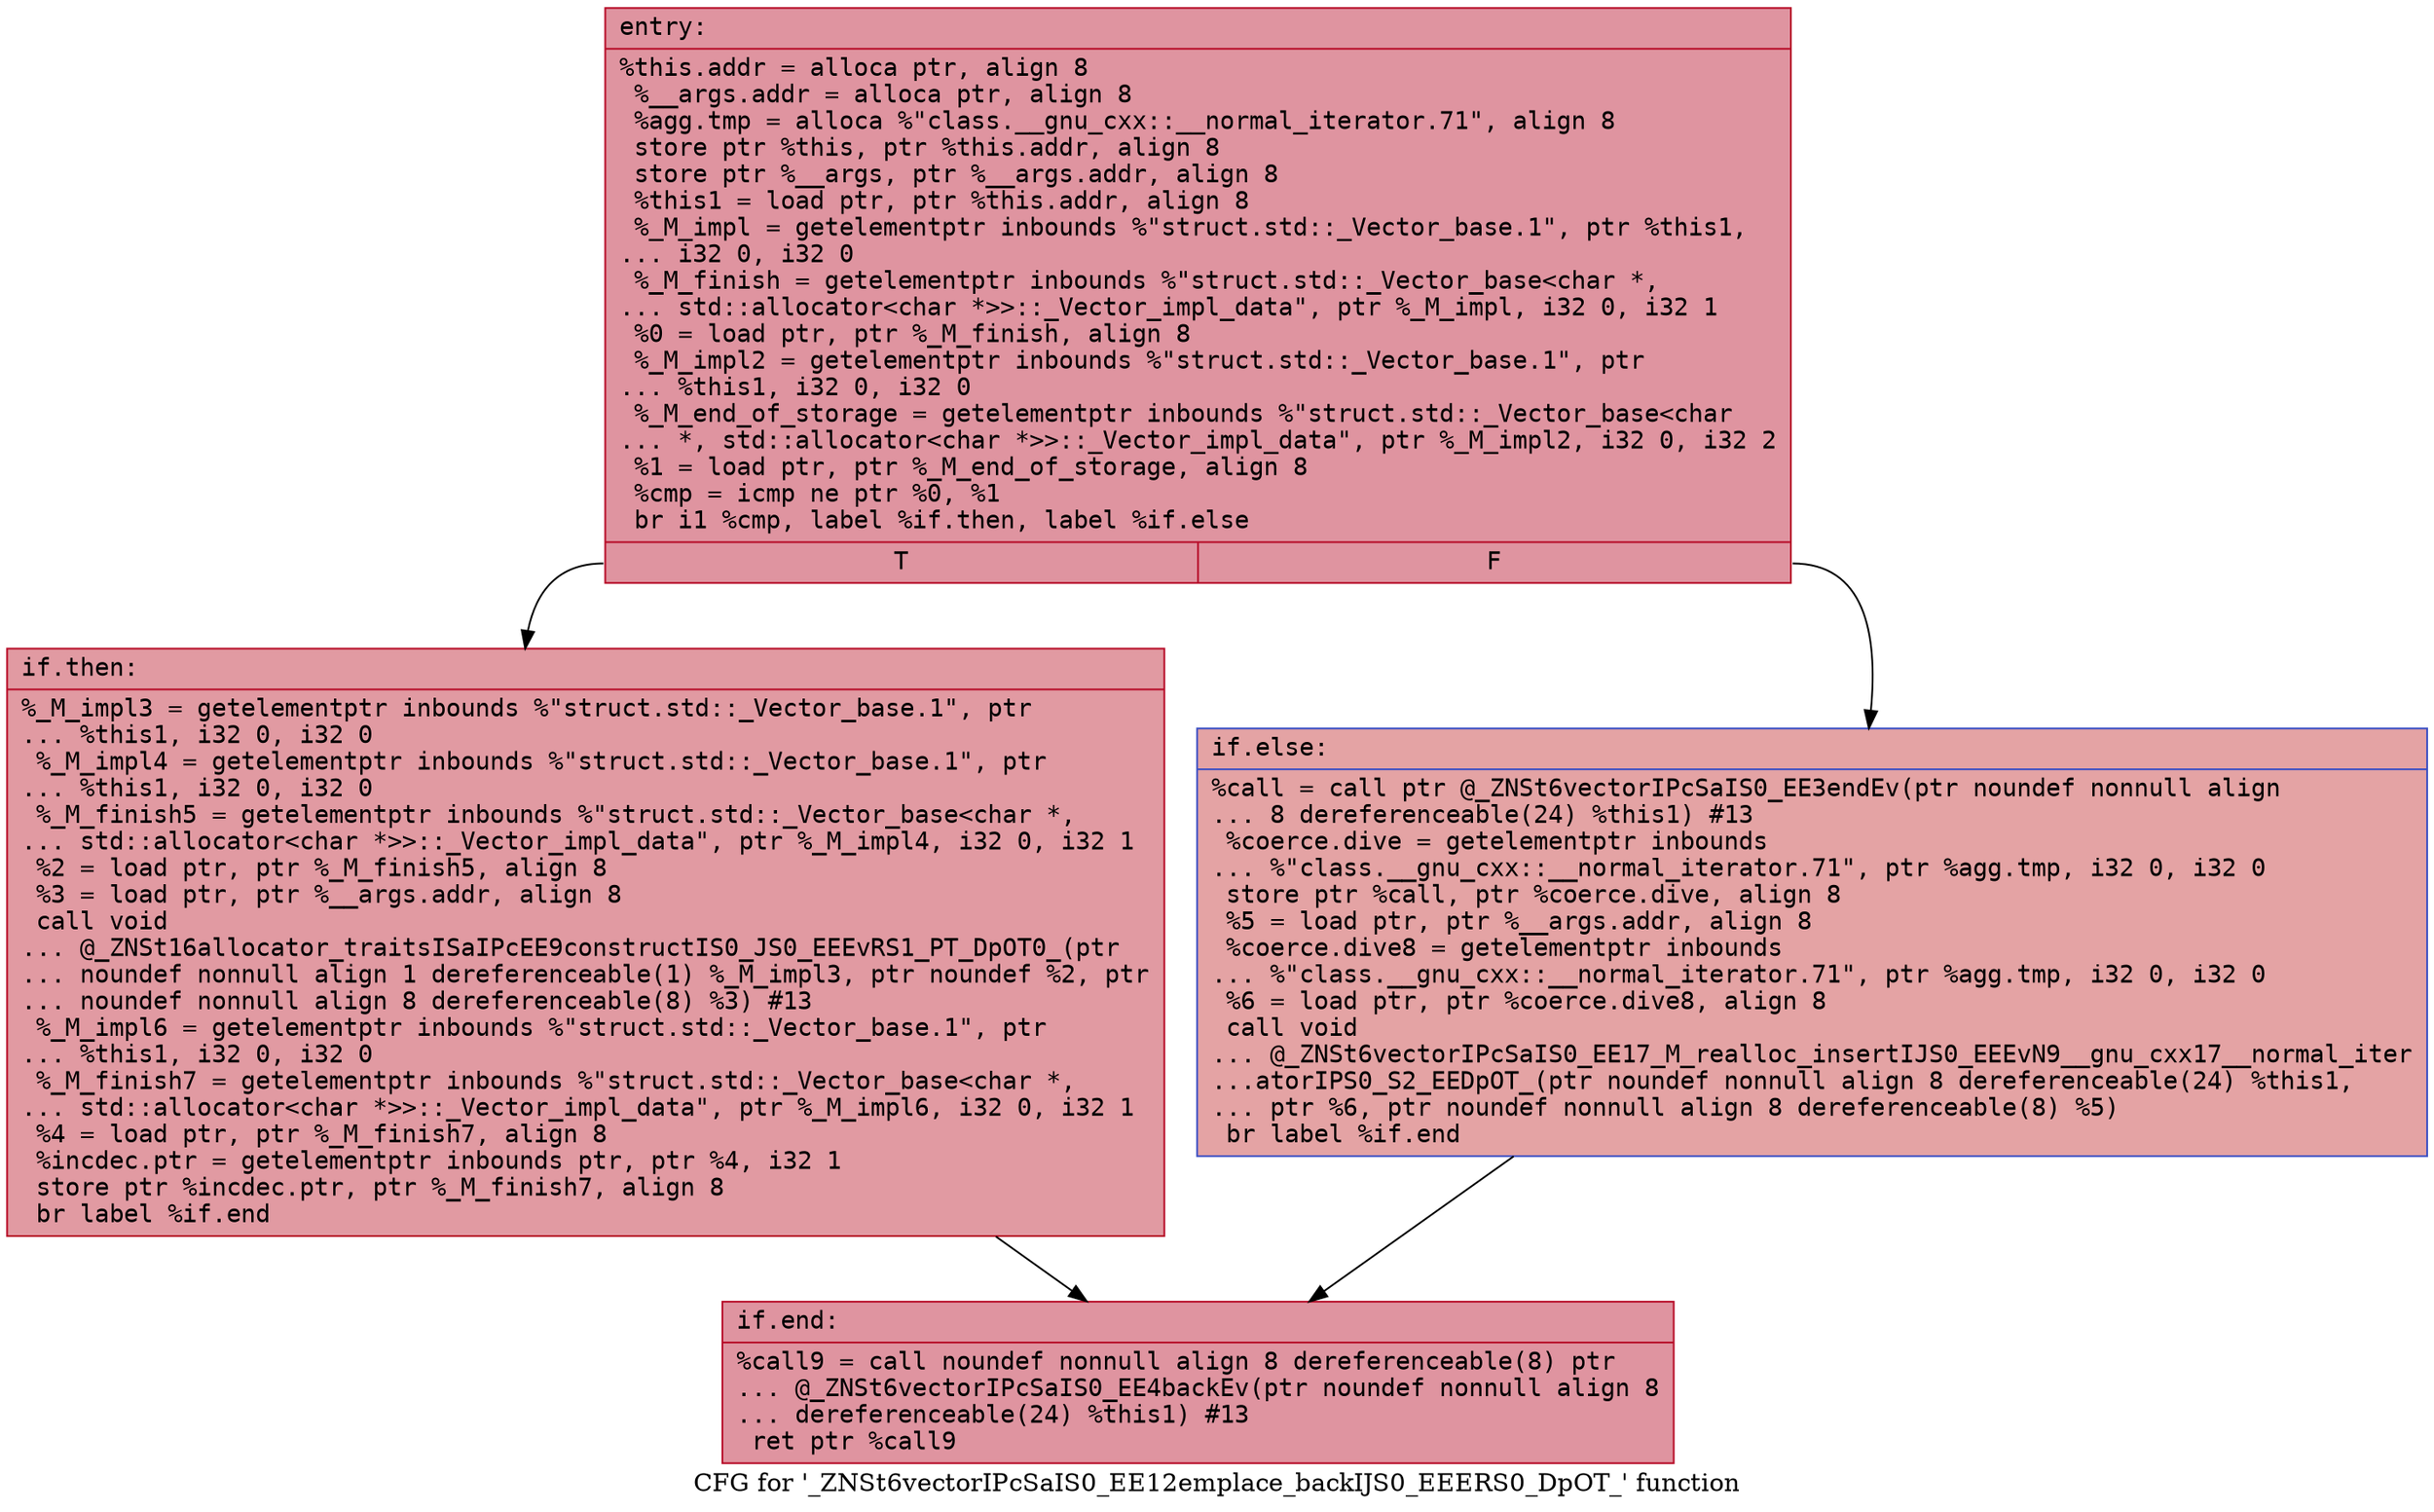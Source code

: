 digraph "CFG for '_ZNSt6vectorIPcSaIS0_EE12emplace_backIJS0_EEERS0_DpOT_' function" {
	label="CFG for '_ZNSt6vectorIPcSaIS0_EE12emplace_backIJS0_EEERS0_DpOT_' function";

	Node0x565291df7500 [shape=record,color="#b70d28ff", style=filled, fillcolor="#b70d2870" fontname="Courier",label="{entry:\l|  %this.addr = alloca ptr, align 8\l  %__args.addr = alloca ptr, align 8\l  %agg.tmp = alloca %\"class.__gnu_cxx::__normal_iterator.71\", align 8\l  store ptr %this, ptr %this.addr, align 8\l  store ptr %__args, ptr %__args.addr, align 8\l  %this1 = load ptr, ptr %this.addr, align 8\l  %_M_impl = getelementptr inbounds %\"struct.std::_Vector_base.1\", ptr %this1,\l... i32 0, i32 0\l  %_M_finish = getelementptr inbounds %\"struct.std::_Vector_base\<char *,\l... std::allocator\<char *\>\>::_Vector_impl_data\", ptr %_M_impl, i32 0, i32 1\l  %0 = load ptr, ptr %_M_finish, align 8\l  %_M_impl2 = getelementptr inbounds %\"struct.std::_Vector_base.1\", ptr\l... %this1, i32 0, i32 0\l  %_M_end_of_storage = getelementptr inbounds %\"struct.std::_Vector_base\<char\l... *, std::allocator\<char *\>\>::_Vector_impl_data\", ptr %_M_impl2, i32 0, i32 2\l  %1 = load ptr, ptr %_M_end_of_storage, align 8\l  %cmp = icmp ne ptr %0, %1\l  br i1 %cmp, label %if.then, label %if.else\l|{<s0>T|<s1>F}}"];
	Node0x565291df7500:s0 -> Node0x565291df7d80[tooltip="entry -> if.then\nProbability 62.50%" ];
	Node0x565291df7500:s1 -> Node0x565291df73e0[tooltip="entry -> if.else\nProbability 37.50%" ];
	Node0x565291df7d80 [shape=record,color="#b70d28ff", style=filled, fillcolor="#bb1b2c70" fontname="Courier",label="{if.then:\l|  %_M_impl3 = getelementptr inbounds %\"struct.std::_Vector_base.1\", ptr\l... %this1, i32 0, i32 0\l  %_M_impl4 = getelementptr inbounds %\"struct.std::_Vector_base.1\", ptr\l... %this1, i32 0, i32 0\l  %_M_finish5 = getelementptr inbounds %\"struct.std::_Vector_base\<char *,\l... std::allocator\<char *\>\>::_Vector_impl_data\", ptr %_M_impl4, i32 0, i32 1\l  %2 = load ptr, ptr %_M_finish5, align 8\l  %3 = load ptr, ptr %__args.addr, align 8\l  call void\l... @_ZNSt16allocator_traitsISaIPcEE9constructIS0_JS0_EEEvRS1_PT_DpOT0_(ptr\l... noundef nonnull align 1 dereferenceable(1) %_M_impl3, ptr noundef %2, ptr\l... noundef nonnull align 8 dereferenceable(8) %3) #13\l  %_M_impl6 = getelementptr inbounds %\"struct.std::_Vector_base.1\", ptr\l... %this1, i32 0, i32 0\l  %_M_finish7 = getelementptr inbounds %\"struct.std::_Vector_base\<char *,\l... std::allocator\<char *\>\>::_Vector_impl_data\", ptr %_M_impl6, i32 0, i32 1\l  %4 = load ptr, ptr %_M_finish7, align 8\l  %incdec.ptr = getelementptr inbounds ptr, ptr %4, i32 1\l  store ptr %incdec.ptr, ptr %_M_finish7, align 8\l  br label %if.end\l}"];
	Node0x565291df7d80 -> Node0x565291df7450[tooltip="if.then -> if.end\nProbability 100.00%" ];
	Node0x565291df73e0 [shape=record,color="#3d50c3ff", style=filled, fillcolor="#c32e3170" fontname="Courier",label="{if.else:\l|  %call = call ptr @_ZNSt6vectorIPcSaIS0_EE3endEv(ptr noundef nonnull align\l... 8 dereferenceable(24) %this1) #13\l  %coerce.dive = getelementptr inbounds\l... %\"class.__gnu_cxx::__normal_iterator.71\", ptr %agg.tmp, i32 0, i32 0\l  store ptr %call, ptr %coerce.dive, align 8\l  %5 = load ptr, ptr %__args.addr, align 8\l  %coerce.dive8 = getelementptr inbounds\l... %\"class.__gnu_cxx::__normal_iterator.71\", ptr %agg.tmp, i32 0, i32 0\l  %6 = load ptr, ptr %coerce.dive8, align 8\l  call void\l... @_ZNSt6vectorIPcSaIS0_EE17_M_realloc_insertIJS0_EEEvN9__gnu_cxx17__normal_iter\l...atorIPS0_S2_EEDpOT_(ptr noundef nonnull align 8 dereferenceable(24) %this1,\l... ptr %6, ptr noundef nonnull align 8 dereferenceable(8) %5)\l  br label %if.end\l}"];
	Node0x565291df73e0 -> Node0x565291df7450[tooltip="if.else -> if.end\nProbability 100.00%" ];
	Node0x565291df7450 [shape=record,color="#b70d28ff", style=filled, fillcolor="#b70d2870" fontname="Courier",label="{if.end:\l|  %call9 = call noundef nonnull align 8 dereferenceable(8) ptr\l... @_ZNSt6vectorIPcSaIS0_EE4backEv(ptr noundef nonnull align 8\l... dereferenceable(24) %this1) #13\l  ret ptr %call9\l}"];
}
